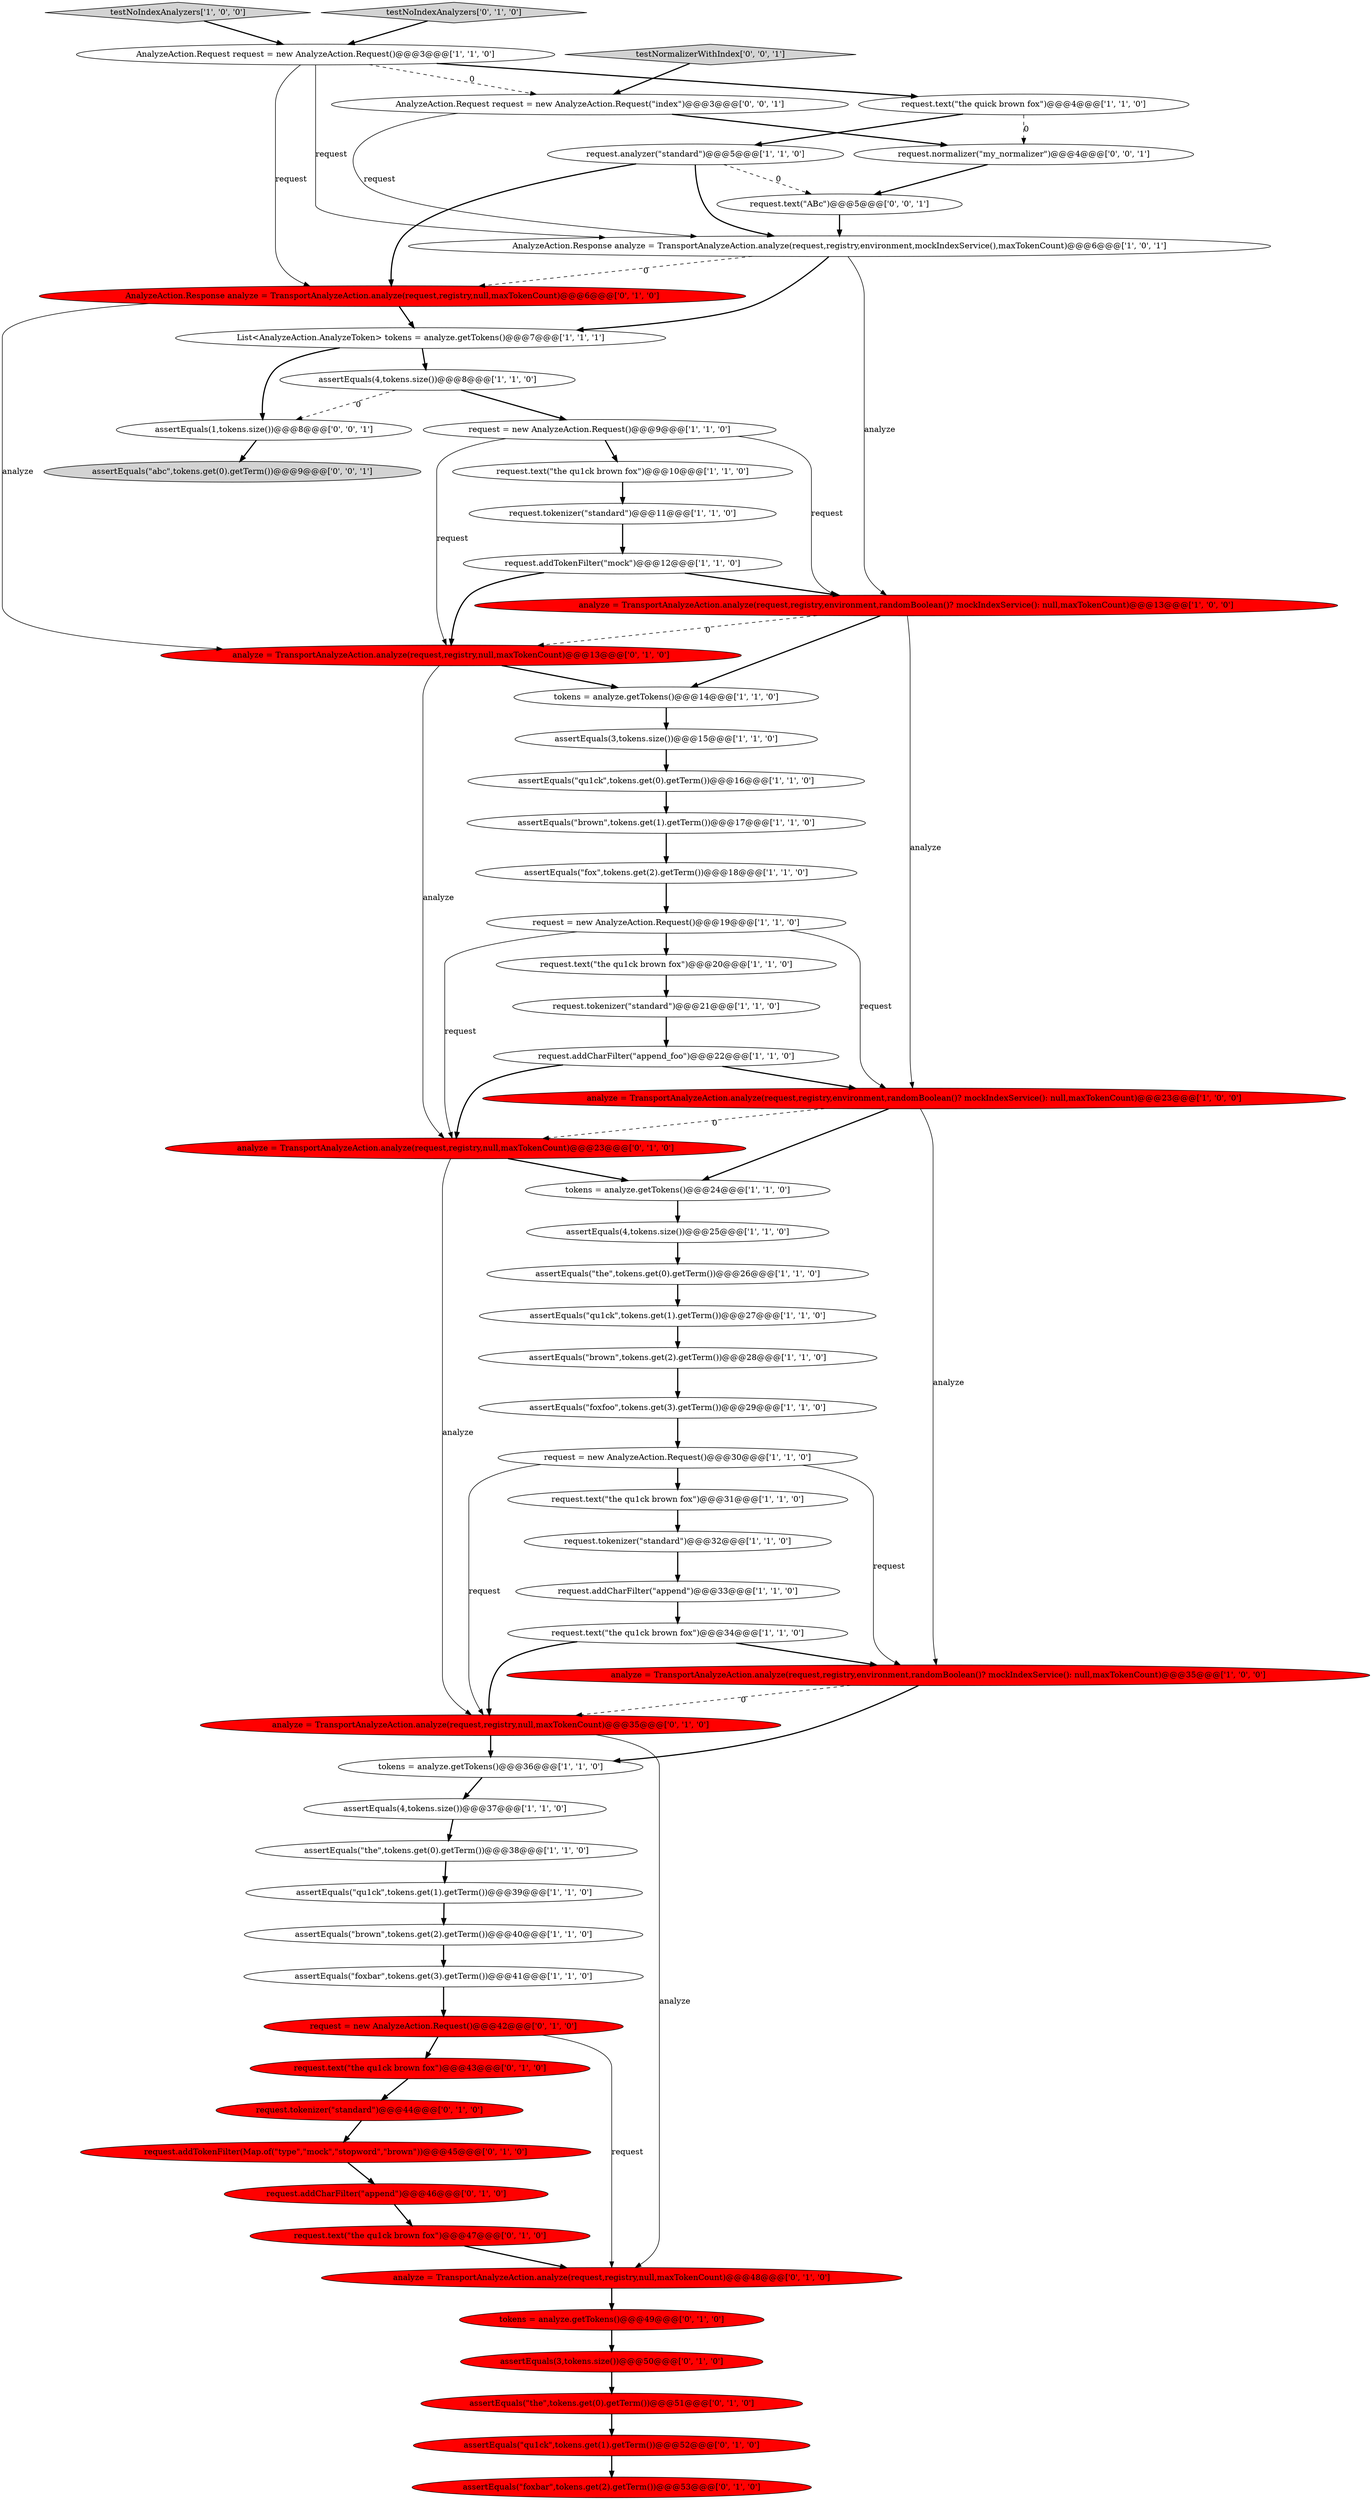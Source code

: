 digraph {
36 [style = filled, label = "request.text(\"the quick brown fox\")@@@4@@@['1', '1', '0']", fillcolor = white, shape = ellipse image = "AAA0AAABBB1BBB"];
37 [style = filled, label = "assertEquals(\"qu1ck\",tokens.get(0).getTerm())@@@16@@@['1', '1', '0']", fillcolor = white, shape = ellipse image = "AAA0AAABBB1BBB"];
0 [style = filled, label = "request.analyzer(\"standard\")@@@5@@@['1', '1', '0']", fillcolor = white, shape = ellipse image = "AAA0AAABBB1BBB"];
20 [style = filled, label = "assertEquals(\"brown\",tokens.get(2).getTerm())@@@40@@@['1', '1', '0']", fillcolor = white, shape = ellipse image = "AAA0AAABBB1BBB"];
32 [style = filled, label = "request.text(\"the qu1ck brown fox\")@@@20@@@['1', '1', '0']", fillcolor = white, shape = ellipse image = "AAA0AAABBB1BBB"];
41 [style = filled, label = "request.text(\"the qu1ck brown fox\")@@@47@@@['0', '1', '0']", fillcolor = red, shape = ellipse image = "AAA1AAABBB2BBB"];
22 [style = filled, label = "request.tokenizer(\"standard\")@@@11@@@['1', '1', '0']", fillcolor = white, shape = ellipse image = "AAA0AAABBB1BBB"];
53 [style = filled, label = "request.addTokenFilter(Map.of(\"type\",\"mock\",\"stopword\",\"brown\"))@@@45@@@['0', '1', '0']", fillcolor = red, shape = ellipse image = "AAA1AAABBB2BBB"];
58 [style = filled, label = "assertEquals(1,tokens.size())@@@8@@@['0', '0', '1']", fillcolor = white, shape = ellipse image = "AAA0AAABBB3BBB"];
56 [style = filled, label = "tokens = analyze.getTokens()@@@49@@@['0', '1', '0']", fillcolor = red, shape = ellipse image = "AAA1AAABBB2BBB"];
16 [style = filled, label = "assertEquals(4,tokens.size())@@@8@@@['1', '1', '0']", fillcolor = white, shape = ellipse image = "AAA0AAABBB1BBB"];
43 [style = filled, label = "request.tokenizer(\"standard\")@@@44@@@['0', '1', '0']", fillcolor = red, shape = ellipse image = "AAA1AAABBB2BBB"];
34 [style = filled, label = "request.text(\"the qu1ck brown fox\")@@@34@@@['1', '1', '0']", fillcolor = white, shape = ellipse image = "AAA0AAABBB1BBB"];
31 [style = filled, label = "request = new AnalyzeAction.Request()@@@19@@@['1', '1', '0']", fillcolor = white, shape = ellipse image = "AAA0AAABBB1BBB"];
52 [style = filled, label = "analyze = TransportAnalyzeAction.analyze(request,registry,null,maxTokenCount)@@@35@@@['0', '1', '0']", fillcolor = red, shape = ellipse image = "AAA1AAABBB2BBB"];
33 [style = filled, label = "analyze = TransportAnalyzeAction.analyze(request,registry,environment,randomBoolean()? mockIndexService(): null,maxTokenCount)@@@13@@@['1', '0', '0']", fillcolor = red, shape = ellipse image = "AAA1AAABBB1BBB"];
59 [style = filled, label = "request.text(\"ABc\")@@@5@@@['0', '0', '1']", fillcolor = white, shape = ellipse image = "AAA0AAABBB3BBB"];
11 [style = filled, label = "assertEquals(\"foxbar\",tokens.get(3).getTerm())@@@41@@@['1', '1', '0']", fillcolor = white, shape = ellipse image = "AAA0AAABBB1BBB"];
54 [style = filled, label = "request.addCharFilter(\"append\")@@@46@@@['0', '1', '0']", fillcolor = red, shape = ellipse image = "AAA1AAABBB2BBB"];
49 [style = filled, label = "request.text(\"the qu1ck brown fox\")@@@43@@@['0', '1', '0']", fillcolor = red, shape = ellipse image = "AAA1AAABBB2BBB"];
10 [style = filled, label = "tokens = analyze.getTokens()@@@36@@@['1', '1', '0']", fillcolor = white, shape = ellipse image = "AAA0AAABBB1BBB"];
15 [style = filled, label = "assertEquals(4,tokens.size())@@@25@@@['1', '1', '0']", fillcolor = white, shape = ellipse image = "AAA0AAABBB1BBB"];
4 [style = filled, label = "assertEquals(\"brown\",tokens.get(1).getTerm())@@@17@@@['1', '1', '0']", fillcolor = white, shape = ellipse image = "AAA0AAABBB1BBB"];
19 [style = filled, label = "testNoIndexAnalyzers['1', '0', '0']", fillcolor = lightgray, shape = diamond image = "AAA0AAABBB1BBB"];
21 [style = filled, label = "tokens = analyze.getTokens()@@@14@@@['1', '1', '0']", fillcolor = white, shape = ellipse image = "AAA0AAABBB1BBB"];
46 [style = filled, label = "testNoIndexAnalyzers['0', '1', '0']", fillcolor = lightgray, shape = diamond image = "AAA0AAABBB2BBB"];
17 [style = filled, label = "request.addTokenFilter(\"mock\")@@@12@@@['1', '1', '0']", fillcolor = white, shape = ellipse image = "AAA0AAABBB1BBB"];
29 [style = filled, label = "request.text(\"the qu1ck brown fox\")@@@10@@@['1', '1', '0']", fillcolor = white, shape = ellipse image = "AAA0AAABBB1BBB"];
27 [style = filled, label = "request.tokenizer(\"standard\")@@@32@@@['1', '1', '0']", fillcolor = white, shape = ellipse image = "AAA0AAABBB1BBB"];
38 [style = filled, label = "List<AnalyzeAction.AnalyzeToken> tokens = analyze.getTokens()@@@7@@@['1', '1', '1']", fillcolor = white, shape = ellipse image = "AAA0AAABBB1BBB"];
45 [style = filled, label = "analyze = TransportAnalyzeAction.analyze(request,registry,null,maxTokenCount)@@@23@@@['0', '1', '0']", fillcolor = red, shape = ellipse image = "AAA1AAABBB2BBB"];
1 [style = filled, label = "request.addCharFilter(\"append_foo\")@@@22@@@['1', '1', '0']", fillcolor = white, shape = ellipse image = "AAA0AAABBB1BBB"];
28 [style = filled, label = "assertEquals(\"fox\",tokens.get(2).getTerm())@@@18@@@['1', '1', '0']", fillcolor = white, shape = ellipse image = "AAA0AAABBB1BBB"];
9 [style = filled, label = "request.addCharFilter(\"append\")@@@33@@@['1', '1', '0']", fillcolor = white, shape = ellipse image = "AAA0AAABBB1BBB"];
26 [style = filled, label = "assertEquals(\"foxfoo\",tokens.get(3).getTerm())@@@29@@@['1', '1', '0']", fillcolor = white, shape = ellipse image = "AAA0AAABBB1BBB"];
2 [style = filled, label = "analyze = TransportAnalyzeAction.analyze(request,registry,environment,randomBoolean()? mockIndexService(): null,maxTokenCount)@@@35@@@['1', '0', '0']", fillcolor = red, shape = ellipse image = "AAA1AAABBB1BBB"];
23 [style = filled, label = "assertEquals(\"qu1ck\",tokens.get(1).getTerm())@@@39@@@['1', '1', '0']", fillcolor = white, shape = ellipse image = "AAA0AAABBB1BBB"];
30 [style = filled, label = "assertEquals(3,tokens.size())@@@15@@@['1', '1', '0']", fillcolor = white, shape = ellipse image = "AAA0AAABBB1BBB"];
13 [style = filled, label = "assertEquals(\"brown\",tokens.get(2).getTerm())@@@28@@@['1', '1', '0']", fillcolor = white, shape = ellipse image = "AAA0AAABBB1BBB"];
3 [style = filled, label = "AnalyzeAction.Request request = new AnalyzeAction.Request()@@@3@@@['1', '1', '0']", fillcolor = white, shape = ellipse image = "AAA0AAABBB1BBB"];
24 [style = filled, label = "request.text(\"the qu1ck brown fox\")@@@31@@@['1', '1', '0']", fillcolor = white, shape = ellipse image = "AAA0AAABBB1BBB"];
60 [style = filled, label = "request.normalizer(\"my_normalizer\")@@@4@@@['0', '0', '1']", fillcolor = white, shape = ellipse image = "AAA0AAABBB3BBB"];
50 [style = filled, label = "AnalyzeAction.Response analyze = TransportAnalyzeAction.analyze(request,registry,null,maxTokenCount)@@@6@@@['0', '1', '0']", fillcolor = red, shape = ellipse image = "AAA1AAABBB2BBB"];
8 [style = filled, label = "request = new AnalyzeAction.Request()@@@9@@@['1', '1', '0']", fillcolor = white, shape = ellipse image = "AAA0AAABBB1BBB"];
40 [style = filled, label = "assertEquals(\"foxbar\",tokens.get(2).getTerm())@@@53@@@['0', '1', '0']", fillcolor = red, shape = ellipse image = "AAA1AAABBB2BBB"];
14 [style = filled, label = "assertEquals(\"the\",tokens.get(0).getTerm())@@@38@@@['1', '1', '0']", fillcolor = white, shape = ellipse image = "AAA0AAABBB1BBB"];
62 [style = filled, label = "AnalyzeAction.Request request = new AnalyzeAction.Request(\"index\")@@@3@@@['0', '0', '1']", fillcolor = white, shape = ellipse image = "AAA0AAABBB3BBB"];
42 [style = filled, label = "assertEquals(\"qu1ck\",tokens.get(1).getTerm())@@@52@@@['0', '1', '0']", fillcolor = red, shape = ellipse image = "AAA1AAABBB2BBB"];
51 [style = filled, label = "analyze = TransportAnalyzeAction.analyze(request,registry,null,maxTokenCount)@@@48@@@['0', '1', '0']", fillcolor = red, shape = ellipse image = "AAA1AAABBB2BBB"];
18 [style = filled, label = "request = new AnalyzeAction.Request()@@@30@@@['1', '1', '0']", fillcolor = white, shape = ellipse image = "AAA0AAABBB1BBB"];
39 [style = filled, label = "request.tokenizer(\"standard\")@@@21@@@['1', '1', '0']", fillcolor = white, shape = ellipse image = "AAA0AAABBB1BBB"];
5 [style = filled, label = "analyze = TransportAnalyzeAction.analyze(request,registry,environment,randomBoolean()? mockIndexService(): null,maxTokenCount)@@@23@@@['1', '0', '0']", fillcolor = red, shape = ellipse image = "AAA1AAABBB1BBB"];
35 [style = filled, label = "tokens = analyze.getTokens()@@@24@@@['1', '1', '0']", fillcolor = white, shape = ellipse image = "AAA0AAABBB1BBB"];
47 [style = filled, label = "analyze = TransportAnalyzeAction.analyze(request,registry,null,maxTokenCount)@@@13@@@['0', '1', '0']", fillcolor = red, shape = ellipse image = "AAA1AAABBB2BBB"];
48 [style = filled, label = "assertEquals(3,tokens.size())@@@50@@@['0', '1', '0']", fillcolor = red, shape = ellipse image = "AAA1AAABBB2BBB"];
44 [style = filled, label = "assertEquals(\"the\",tokens.get(0).getTerm())@@@51@@@['0', '1', '0']", fillcolor = red, shape = ellipse image = "AAA1AAABBB2BBB"];
61 [style = filled, label = "assertEquals(\"abc\",tokens.get(0).getTerm())@@@9@@@['0', '0', '1']", fillcolor = lightgray, shape = ellipse image = "AAA0AAABBB3BBB"];
12 [style = filled, label = "assertEquals(\"the\",tokens.get(0).getTerm())@@@26@@@['1', '1', '0']", fillcolor = white, shape = ellipse image = "AAA0AAABBB1BBB"];
25 [style = filled, label = "AnalyzeAction.Response analyze = TransportAnalyzeAction.analyze(request,registry,environment,mockIndexService(),maxTokenCount)@@@6@@@['1', '0', '1']", fillcolor = white, shape = ellipse image = "AAA0AAABBB1BBB"];
57 [style = filled, label = "testNormalizerWithIndex['0', '0', '1']", fillcolor = lightgray, shape = diamond image = "AAA0AAABBB3BBB"];
7 [style = filled, label = "assertEquals(4,tokens.size())@@@37@@@['1', '1', '0']", fillcolor = white, shape = ellipse image = "AAA0AAABBB1BBB"];
6 [style = filled, label = "assertEquals(\"qu1ck\",tokens.get(1).getTerm())@@@27@@@['1', '1', '0']", fillcolor = white, shape = ellipse image = "AAA0AAABBB1BBB"];
55 [style = filled, label = "request = new AnalyzeAction.Request()@@@42@@@['0', '1', '0']", fillcolor = red, shape = ellipse image = "AAA1AAABBB2BBB"];
1->5 [style = bold, label=""];
57->62 [style = bold, label=""];
55->49 [style = bold, label=""];
27->9 [style = bold, label=""];
50->47 [style = solid, label="analyze"];
21->30 [style = bold, label=""];
53->54 [style = bold, label=""];
0->59 [style = dashed, label="0"];
33->47 [style = dashed, label="0"];
7->14 [style = bold, label=""];
3->36 [style = bold, label=""];
36->0 [style = bold, label=""];
34->2 [style = bold, label=""];
0->25 [style = bold, label=""];
43->53 [style = bold, label=""];
8->47 [style = solid, label="request"];
45->35 [style = bold, label=""];
19->3 [style = bold, label=""];
24->27 [style = bold, label=""];
16->58 [style = dashed, label="0"];
31->45 [style = solid, label="request"];
3->25 [style = solid, label="request"];
34->52 [style = bold, label=""];
62->60 [style = bold, label=""];
48->44 [style = bold, label=""];
54->41 [style = bold, label=""];
10->7 [style = bold, label=""];
42->40 [style = bold, label=""];
25->33 [style = solid, label="analyze"];
5->45 [style = dashed, label="0"];
22->17 [style = bold, label=""];
56->48 [style = bold, label=""];
15->12 [style = bold, label=""];
1->45 [style = bold, label=""];
25->38 [style = bold, label=""];
44->42 [style = bold, label=""];
58->61 [style = bold, label=""];
23->20 [style = bold, label=""];
18->24 [style = bold, label=""];
59->25 [style = bold, label=""];
16->8 [style = bold, label=""];
35->15 [style = bold, label=""];
31->32 [style = bold, label=""];
28->31 [style = bold, label=""];
47->45 [style = solid, label="analyze"];
38->16 [style = bold, label=""];
45->52 [style = solid, label="analyze"];
2->10 [style = bold, label=""];
18->2 [style = solid, label="request"];
3->62 [style = dashed, label="0"];
33->5 [style = solid, label="analyze"];
14->23 [style = bold, label=""];
13->26 [style = bold, label=""];
6->13 [style = bold, label=""];
31->5 [style = solid, label="request"];
8->33 [style = solid, label="request"];
39->1 [style = bold, label=""];
32->39 [style = bold, label=""];
11->55 [style = bold, label=""];
47->21 [style = bold, label=""];
5->35 [style = bold, label=""];
25->50 [style = dashed, label="0"];
46->3 [style = bold, label=""];
20->11 [style = bold, label=""];
18->52 [style = solid, label="request"];
3->50 [style = solid, label="request"];
38->58 [style = bold, label=""];
17->47 [style = bold, label=""];
62->25 [style = solid, label="request"];
51->56 [style = bold, label=""];
17->33 [style = bold, label=""];
52->10 [style = bold, label=""];
30->37 [style = bold, label=""];
2->52 [style = dashed, label="0"];
60->59 [style = bold, label=""];
12->6 [style = bold, label=""];
49->43 [style = bold, label=""];
4->28 [style = bold, label=""];
37->4 [style = bold, label=""];
0->50 [style = bold, label=""];
55->51 [style = solid, label="request"];
5->2 [style = solid, label="analyze"];
50->38 [style = bold, label=""];
41->51 [style = bold, label=""];
52->51 [style = solid, label="analyze"];
36->60 [style = dashed, label="0"];
29->22 [style = bold, label=""];
33->21 [style = bold, label=""];
8->29 [style = bold, label=""];
26->18 [style = bold, label=""];
9->34 [style = bold, label=""];
}
